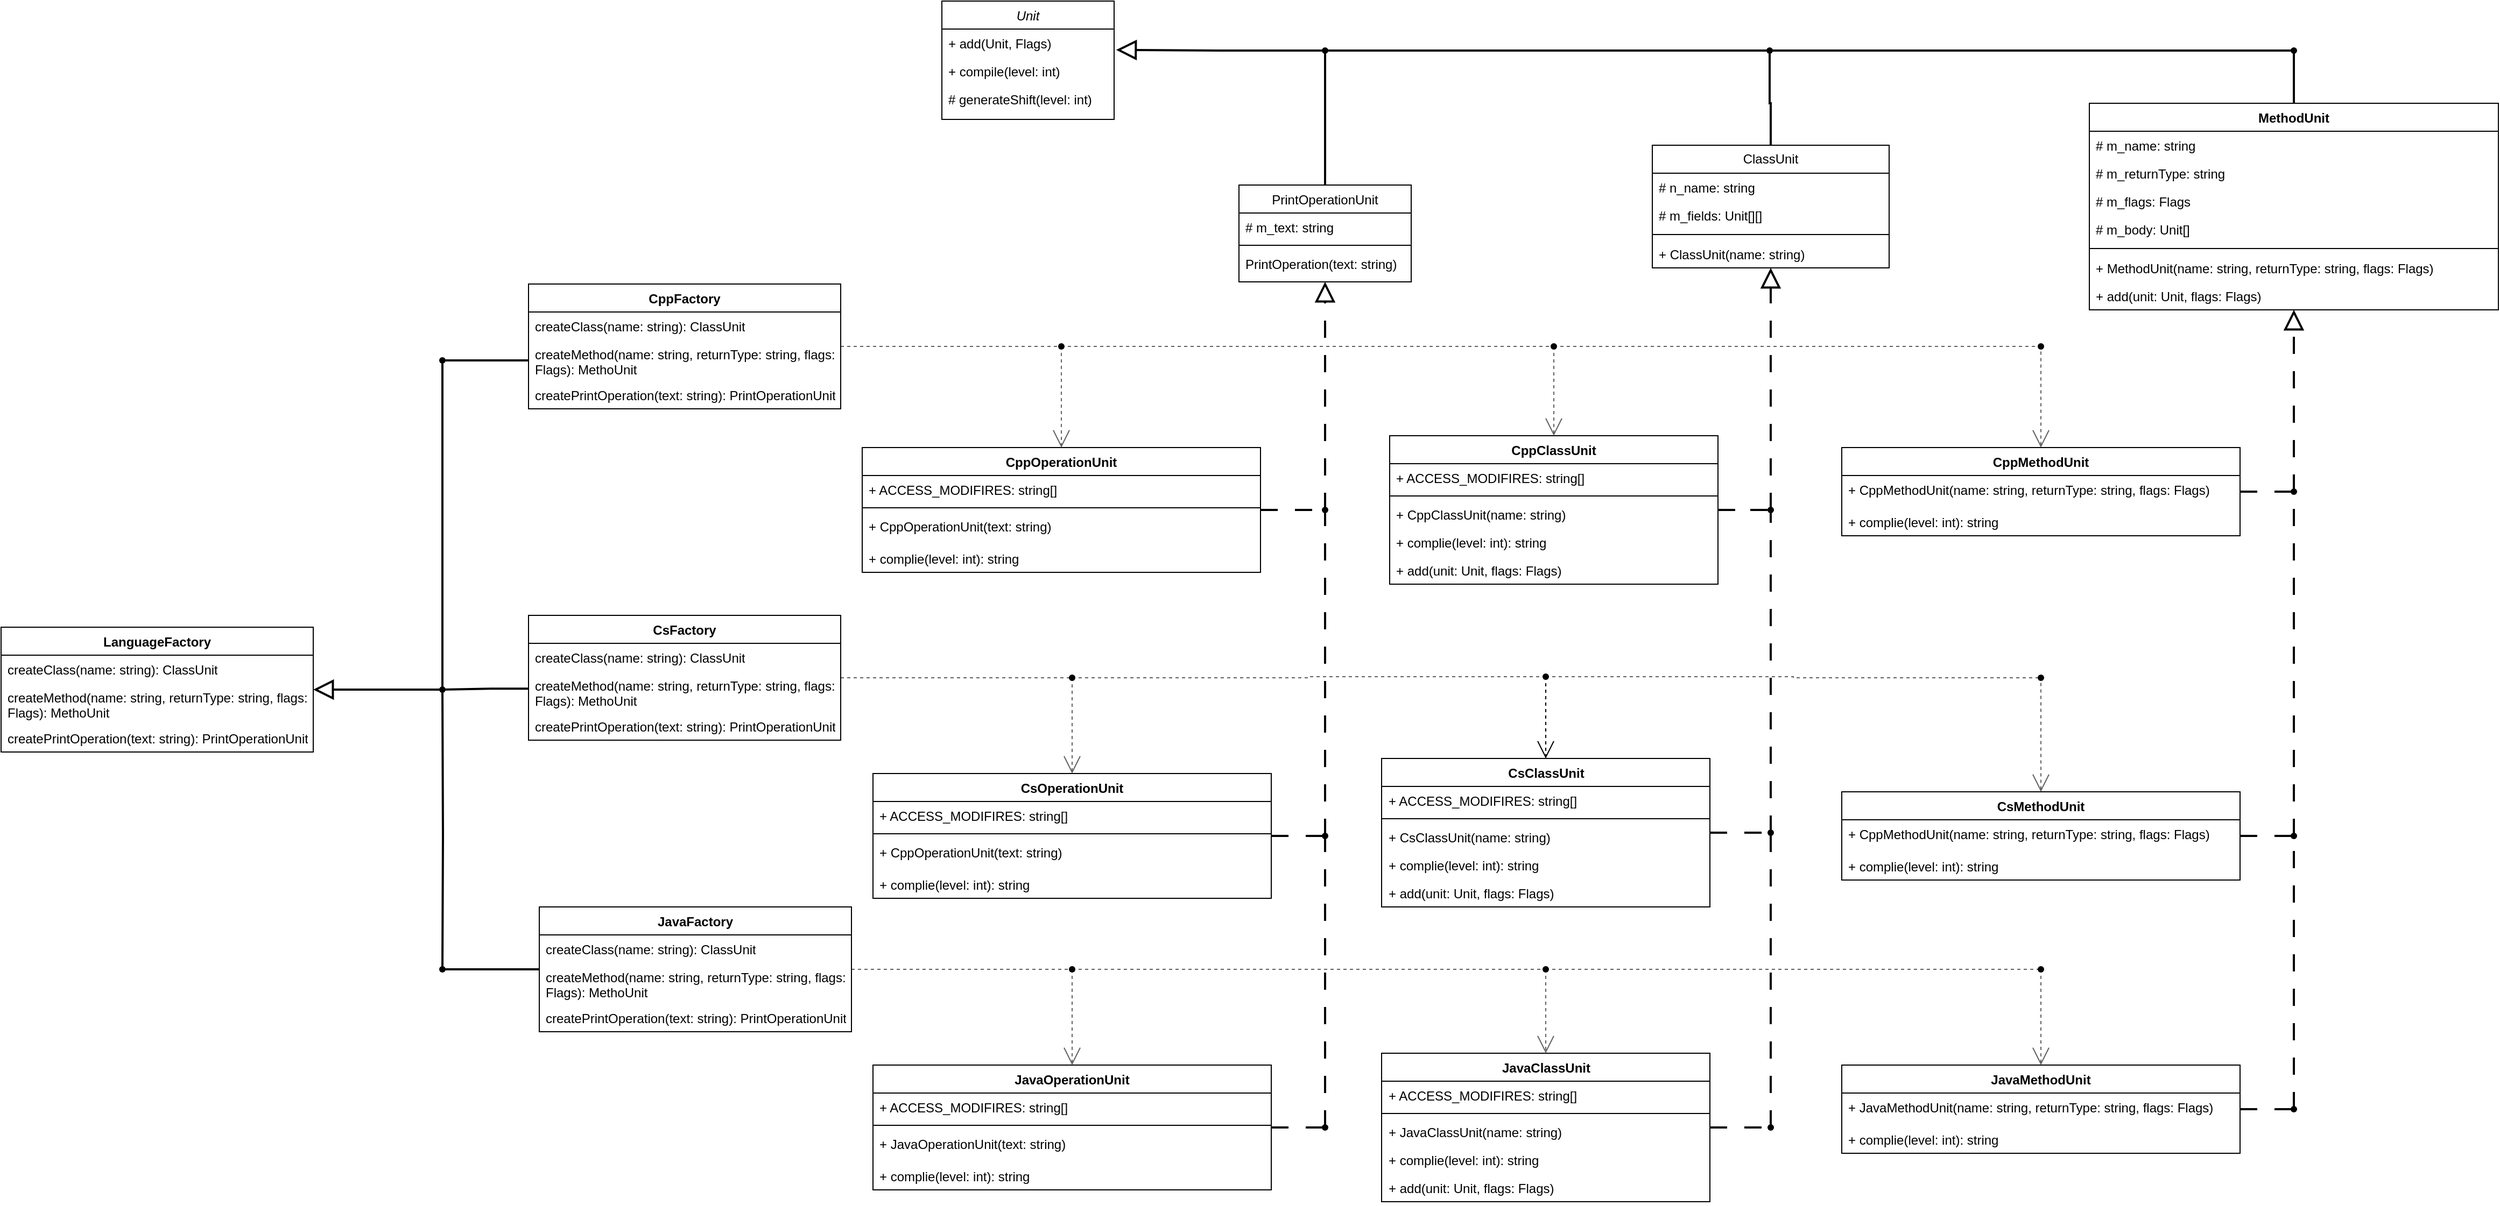 <mxfile version="26.0.9">
  <diagram id="C5RBs43oDa-KdzZeNtuy" name="Page-1">
    <mxGraphModel dx="4261" dy="1596" grid="0" gridSize="10" guides="1" tooltips="1" connect="1" arrows="1" fold="1" page="1" pageScale="1" pageWidth="827" pageHeight="1169" math="0" shadow="0">
      <root>
        <mxCell id="WIyWlLk6GJQsqaUBKTNV-0" />
        <mxCell id="WIyWlLk6GJQsqaUBKTNV-1" parent="WIyWlLk6GJQsqaUBKTNV-0" />
        <mxCell id="zkfFHV4jXpPFQw0GAbJ--0" value="Unit" style="swimlane;fontStyle=2;align=center;verticalAlign=top;childLayout=stackLayout;horizontal=1;startSize=26;horizontalStack=0;resizeParent=1;resizeLast=0;collapsible=1;marginBottom=0;rounded=0;shadow=0;strokeWidth=1;" parent="WIyWlLk6GJQsqaUBKTNV-1" vertex="1">
          <mxGeometry x="-729" y="29" width="160" height="110" as="geometry">
            <mxRectangle x="230" y="140" width="160" height="26" as="alternateBounds" />
          </mxGeometry>
        </mxCell>
        <mxCell id="zkfFHV4jXpPFQw0GAbJ--3" value="+ add(Unit, Flags)" style="text;align=left;verticalAlign=top;spacingLeft=4;spacingRight=4;overflow=hidden;rotatable=0;points=[[0,0.5],[1,0.5]];portConstraint=eastwest;rounded=0;shadow=0;html=0;" parent="zkfFHV4jXpPFQw0GAbJ--0" vertex="1">
          <mxGeometry y="26" width="160" height="26" as="geometry" />
        </mxCell>
        <mxCell id="IS594JqyZ8pi_EjxFz1i-0" value="+ compile(level: int)" style="text;align=left;verticalAlign=top;spacingLeft=4;spacingRight=4;overflow=hidden;rotatable=0;points=[[0,0.5],[1,0.5]];portConstraint=eastwest;rounded=0;shadow=0;html=0;" parent="zkfFHV4jXpPFQw0GAbJ--0" vertex="1">
          <mxGeometry y="52" width="160" height="26" as="geometry" />
        </mxCell>
        <mxCell id="IS594JqyZ8pi_EjxFz1i-1" value="# generateShift(level: int)" style="text;align=left;verticalAlign=top;spacingLeft=4;spacingRight=4;overflow=hidden;rotatable=0;points=[[0,0.5],[1,0.5]];portConstraint=eastwest;rounded=0;shadow=0;html=0;" parent="zkfFHV4jXpPFQw0GAbJ--0" vertex="1">
          <mxGeometry y="78" width="160" height="26" as="geometry" />
        </mxCell>
        <mxCell id="yi9F2hUMOcIZ3VDtwogj-16" value="" style="edgeStyle=orthogonalEdgeStyle;rounded=0;orthogonalLoop=1;jettySize=auto;html=1;endArrow=none;startFill=0;strokeWidth=2;" edge="1" parent="WIyWlLk6GJQsqaUBKTNV-1" source="zkfFHV4jXpPFQw0GAbJ--17" target="yi9F2hUMOcIZ3VDtwogj-14">
          <mxGeometry relative="1" as="geometry" />
        </mxCell>
        <mxCell id="zkfFHV4jXpPFQw0GAbJ--17" value="PrintOperationUnit" style="swimlane;fontStyle=0;align=center;verticalAlign=top;childLayout=stackLayout;horizontal=1;startSize=26;horizontalStack=0;resizeParent=1;resizeLast=0;collapsible=1;marginBottom=0;rounded=0;shadow=0;strokeWidth=1;" parent="WIyWlLk6GJQsqaUBKTNV-1" vertex="1">
          <mxGeometry x="-453" y="200" width="160" height="90" as="geometry">
            <mxRectangle x="550" y="140" width="160" height="26" as="alternateBounds" />
          </mxGeometry>
        </mxCell>
        <mxCell id="zkfFHV4jXpPFQw0GAbJ--18" value="# m_text: string" style="text;align=left;verticalAlign=top;spacingLeft=4;spacingRight=4;overflow=hidden;rotatable=0;points=[[0,0.5],[1,0.5]];portConstraint=eastwest;" parent="zkfFHV4jXpPFQw0GAbJ--17" vertex="1">
          <mxGeometry y="26" width="160" height="26" as="geometry" />
        </mxCell>
        <mxCell id="zkfFHV4jXpPFQw0GAbJ--23" value="" style="line;html=1;strokeWidth=1;align=left;verticalAlign=middle;spacingTop=-1;spacingLeft=3;spacingRight=3;rotatable=0;labelPosition=right;points=[];portConstraint=eastwest;" parent="zkfFHV4jXpPFQw0GAbJ--17" vertex="1">
          <mxGeometry y="52" width="160" height="8" as="geometry" />
        </mxCell>
        <mxCell id="zkfFHV4jXpPFQw0GAbJ--24" value="PrintOperation(text: string)" style="text;align=left;verticalAlign=top;spacingLeft=4;spacingRight=4;overflow=hidden;rotatable=0;points=[[0,0.5],[1,0.5]];portConstraint=eastwest;" parent="zkfFHV4jXpPFQw0GAbJ--17" vertex="1">
          <mxGeometry y="60" width="160" height="26" as="geometry" />
        </mxCell>
        <mxCell id="yi9F2hUMOcIZ3VDtwogj-21" value="" style="edgeStyle=orthogonalEdgeStyle;rounded=0;orthogonalLoop=1;jettySize=auto;html=1;endArrow=none;startFill=0;strokeWidth=2;" edge="1" parent="WIyWlLk6GJQsqaUBKTNV-1" source="IS594JqyZ8pi_EjxFz1i-2" target="yi9F2hUMOcIZ3VDtwogj-15">
          <mxGeometry relative="1" as="geometry" />
        </mxCell>
        <mxCell id="IS594JqyZ8pi_EjxFz1i-2" value="MethodUnit" style="swimlane;fontStyle=1;align=center;verticalAlign=top;childLayout=stackLayout;horizontal=1;startSize=26;horizontalStack=0;resizeParent=1;resizeParentMax=0;resizeLast=0;collapsible=1;marginBottom=0;whiteSpace=wrap;html=1;" parent="WIyWlLk6GJQsqaUBKTNV-1" vertex="1">
          <mxGeometry x="337" y="124" width="380" height="192" as="geometry" />
        </mxCell>
        <mxCell id="IS594JqyZ8pi_EjxFz1i-3" value="# m_name: string" style="text;strokeColor=none;fillColor=none;align=left;verticalAlign=top;spacingLeft=4;spacingRight=4;overflow=hidden;rotatable=0;points=[[0,0.5],[1,0.5]];portConstraint=eastwest;whiteSpace=wrap;html=1;" parent="IS594JqyZ8pi_EjxFz1i-2" vertex="1">
          <mxGeometry y="26" width="380" height="26" as="geometry" />
        </mxCell>
        <mxCell id="IS594JqyZ8pi_EjxFz1i-5" value="# m_returnType: string" style="text;strokeColor=none;fillColor=none;align=left;verticalAlign=top;spacingLeft=4;spacingRight=4;overflow=hidden;rotatable=0;points=[[0,0.5],[1,0.5]];portConstraint=eastwest;whiteSpace=wrap;html=1;" parent="IS594JqyZ8pi_EjxFz1i-2" vertex="1">
          <mxGeometry y="52" width="380" height="26" as="geometry" />
        </mxCell>
        <mxCell id="IS594JqyZ8pi_EjxFz1i-6" value="# m_flags: Flags" style="text;strokeColor=none;fillColor=none;align=left;verticalAlign=top;spacingLeft=4;spacingRight=4;overflow=hidden;rotatable=0;points=[[0,0.5],[1,0.5]];portConstraint=eastwest;whiteSpace=wrap;html=1;" parent="IS594JqyZ8pi_EjxFz1i-2" vertex="1">
          <mxGeometry y="78" width="380" height="26" as="geometry" />
        </mxCell>
        <mxCell id="IS594JqyZ8pi_EjxFz1i-7" value="# m_body: Unit[]" style="text;strokeColor=none;fillColor=none;align=left;verticalAlign=top;spacingLeft=4;spacingRight=4;overflow=hidden;rotatable=0;points=[[0,0.5],[1,0.5]];portConstraint=eastwest;whiteSpace=wrap;html=1;" parent="IS594JqyZ8pi_EjxFz1i-2" vertex="1">
          <mxGeometry y="104" width="380" height="26" as="geometry" />
        </mxCell>
        <mxCell id="IS594JqyZ8pi_EjxFz1i-4" value="" style="line;strokeWidth=1;fillColor=none;align=left;verticalAlign=middle;spacingTop=-1;spacingLeft=3;spacingRight=3;rotatable=0;labelPosition=right;points=[];portConstraint=eastwest;strokeColor=inherit;" parent="IS594JqyZ8pi_EjxFz1i-2" vertex="1">
          <mxGeometry y="130" width="380" height="10" as="geometry" />
        </mxCell>
        <mxCell id="IS594JqyZ8pi_EjxFz1i-8" value="+ MethodUnit(name: string, returnType: string, flags: Flags)" style="text;strokeColor=none;fillColor=none;align=left;verticalAlign=top;spacingLeft=4;spacingRight=4;overflow=hidden;rotatable=0;points=[[0,0.5],[1,0.5]];portConstraint=eastwest;whiteSpace=wrap;html=1;" parent="IS594JqyZ8pi_EjxFz1i-2" vertex="1">
          <mxGeometry y="140" width="380" height="26" as="geometry" />
        </mxCell>
        <mxCell id="IS594JqyZ8pi_EjxFz1i-9" value="+ add(unit: Unit, flags: Flags)" style="text;strokeColor=none;fillColor=none;align=left;verticalAlign=top;spacingLeft=4;spacingRight=4;overflow=hidden;rotatable=0;points=[[0,0.5],[1,0.5]];portConstraint=eastwest;whiteSpace=wrap;html=1;" parent="IS594JqyZ8pi_EjxFz1i-2" vertex="1">
          <mxGeometry y="166" width="380" height="26" as="geometry" />
        </mxCell>
        <mxCell id="yi9F2hUMOcIZ3VDtwogj-20" value="" style="edgeStyle=orthogonalEdgeStyle;rounded=0;orthogonalLoop=1;jettySize=auto;html=1;endArrow=none;startFill=0;strokeWidth=2;" edge="1" parent="WIyWlLk6GJQsqaUBKTNV-1" source="IS594JqyZ8pi_EjxFz1i-10" target="yi9F2hUMOcIZ3VDtwogj-13">
          <mxGeometry relative="1" as="geometry" />
        </mxCell>
        <mxCell id="IS594JqyZ8pi_EjxFz1i-10" value="ClassUnit" style="swimlane;fontStyle=0;childLayout=stackLayout;horizontal=1;startSize=26;fillColor=none;horizontalStack=0;resizeParent=1;resizeParentMax=0;resizeLast=0;collapsible=1;marginBottom=0;whiteSpace=wrap;html=1;" parent="WIyWlLk6GJQsqaUBKTNV-1" vertex="1">
          <mxGeometry x="-69" y="163" width="220" height="114" as="geometry" />
        </mxCell>
        <mxCell id="IS594JqyZ8pi_EjxFz1i-11" value="# n_name: string" style="text;strokeColor=none;fillColor=none;align=left;verticalAlign=top;spacingLeft=4;spacingRight=4;overflow=hidden;rotatable=0;points=[[0,0.5],[1,0.5]];portConstraint=eastwest;whiteSpace=wrap;html=1;" parent="IS594JqyZ8pi_EjxFz1i-10" vertex="1">
          <mxGeometry y="26" width="220" height="26" as="geometry" />
        </mxCell>
        <mxCell id="IS594JqyZ8pi_EjxFz1i-12" value="# m_fields: Unit[][]" style="text;strokeColor=none;fillColor=none;align=left;verticalAlign=top;spacingLeft=4;spacingRight=4;overflow=hidden;rotatable=0;points=[[0,0.5],[1,0.5]];portConstraint=eastwest;whiteSpace=wrap;html=1;" parent="IS594JqyZ8pi_EjxFz1i-10" vertex="1">
          <mxGeometry y="52" width="220" height="26" as="geometry" />
        </mxCell>
        <mxCell id="IS594JqyZ8pi_EjxFz1i-15" value="" style="line;strokeWidth=1;fillColor=none;align=left;verticalAlign=middle;spacingTop=-1;spacingLeft=3;spacingRight=3;rotatable=0;labelPosition=right;points=[];portConstraint=eastwest;strokeColor=inherit;" parent="IS594JqyZ8pi_EjxFz1i-10" vertex="1">
          <mxGeometry y="78" width="220" height="10" as="geometry" />
        </mxCell>
        <mxCell id="IS594JqyZ8pi_EjxFz1i-13" value="+ ClassUnit(name: string)" style="text;strokeColor=none;fillColor=none;align=left;verticalAlign=top;spacingLeft=4;spacingRight=4;overflow=hidden;rotatable=0;points=[[0,0.5],[1,0.5]];portConstraint=eastwest;whiteSpace=wrap;html=1;" parent="IS594JqyZ8pi_EjxFz1i-10" vertex="1">
          <mxGeometry y="88" width="220" height="26" as="geometry" />
        </mxCell>
        <mxCell id="IS594JqyZ8pi_EjxFz1i-16" value="LanguageFactory" style="swimlane;fontStyle=1;align=center;verticalAlign=top;childLayout=stackLayout;horizontal=1;startSize=26;horizontalStack=0;resizeParent=1;resizeParentMax=0;resizeLast=0;collapsible=1;marginBottom=0;whiteSpace=wrap;html=1;" parent="WIyWlLk6GJQsqaUBKTNV-1" vertex="1">
          <mxGeometry x="-1603" y="611" width="290" height="116" as="geometry" />
        </mxCell>
        <mxCell id="IS594JqyZ8pi_EjxFz1i-19" value="createClass(name: string): ClassUnit" style="text;strokeColor=none;fillColor=none;align=left;verticalAlign=top;spacingLeft=4;spacingRight=4;overflow=hidden;rotatable=0;points=[[0,0.5],[1,0.5]];portConstraint=eastwest;whiteSpace=wrap;html=1;" parent="IS594JqyZ8pi_EjxFz1i-16" vertex="1">
          <mxGeometry y="26" width="290" height="26" as="geometry" />
        </mxCell>
        <mxCell id="IS594JqyZ8pi_EjxFz1i-20" value="createMethod(name: string, returnType: string, flags: Flags): MethoUnit" style="text;strokeColor=none;fillColor=none;align=left;verticalAlign=top;spacingLeft=4;spacingRight=4;overflow=hidden;rotatable=0;points=[[0,0.5],[1,0.5]];portConstraint=eastwest;whiteSpace=wrap;html=1;" parent="IS594JqyZ8pi_EjxFz1i-16" vertex="1">
          <mxGeometry y="52" width="290" height="38" as="geometry" />
        </mxCell>
        <mxCell id="IS594JqyZ8pi_EjxFz1i-21" value="createPrintOperation(text: string): PrintOperationUnit" style="text;strokeColor=none;fillColor=none;align=left;verticalAlign=top;spacingLeft=4;spacingRight=4;overflow=hidden;rotatable=0;points=[[0,0.5],[1,0.5]];portConstraint=eastwest;whiteSpace=wrap;html=1;" parent="IS594JqyZ8pi_EjxFz1i-16" vertex="1">
          <mxGeometry y="90" width="290" height="26" as="geometry" />
        </mxCell>
        <mxCell id="yi9F2hUMOcIZ3VDtwogj-25" value="" style="edgeStyle=orthogonalEdgeStyle;rounded=0;orthogonalLoop=1;jettySize=auto;html=1;endArrow=none;startFill=0;strokeWidth=2;" edge="1" parent="WIyWlLk6GJQsqaUBKTNV-1" source="IS594JqyZ8pi_EjxFz1i-22" target="yi9F2hUMOcIZ3VDtwogj-24">
          <mxGeometry relative="1" as="geometry" />
        </mxCell>
        <mxCell id="yi9F2hUMOcIZ3VDtwogj-28" value="" style="edgeStyle=orthogonalEdgeStyle;rounded=0;orthogonalLoop=1;jettySize=auto;html=1;endArrow=none;startFill=0;dashed=1;endSize=14;startSize=14;strokeColor=#616161;" edge="1" parent="WIyWlLk6GJQsqaUBKTNV-1" source="IS594JqyZ8pi_EjxFz1i-22" target="yi9F2hUMOcIZ3VDtwogj-27">
          <mxGeometry relative="1" as="geometry" />
        </mxCell>
        <mxCell id="IS594JqyZ8pi_EjxFz1i-22" value="JavaFactory" style="swimlane;fontStyle=1;align=center;verticalAlign=top;childLayout=stackLayout;horizontal=1;startSize=26;horizontalStack=0;resizeParent=1;resizeParentMax=0;resizeLast=0;collapsible=1;marginBottom=0;whiteSpace=wrap;html=1;" parent="WIyWlLk6GJQsqaUBKTNV-1" vertex="1">
          <mxGeometry x="-1103" y="871" width="290" height="116" as="geometry" />
        </mxCell>
        <mxCell id="IS594JqyZ8pi_EjxFz1i-23" value="createClass(name: string): ClassUnit" style="text;strokeColor=none;fillColor=none;align=left;verticalAlign=top;spacingLeft=4;spacingRight=4;overflow=hidden;rotatable=0;points=[[0,0.5],[1,0.5]];portConstraint=eastwest;whiteSpace=wrap;html=1;" parent="IS594JqyZ8pi_EjxFz1i-22" vertex="1">
          <mxGeometry y="26" width="290" height="26" as="geometry" />
        </mxCell>
        <mxCell id="IS594JqyZ8pi_EjxFz1i-24" value="createMethod(name: string, returnType: string, flags: Flags): MethoUnit" style="text;strokeColor=none;fillColor=none;align=left;verticalAlign=top;spacingLeft=4;spacingRight=4;overflow=hidden;rotatable=0;points=[[0,0.5],[1,0.5]];portConstraint=eastwest;whiteSpace=wrap;html=1;" parent="IS594JqyZ8pi_EjxFz1i-22" vertex="1">
          <mxGeometry y="52" width="290" height="38" as="geometry" />
        </mxCell>
        <mxCell id="IS594JqyZ8pi_EjxFz1i-25" value="createPrintOperation(text: string): PrintOperationUnit" style="text;strokeColor=none;fillColor=none;align=left;verticalAlign=top;spacingLeft=4;spacingRight=4;overflow=hidden;rotatable=0;points=[[0,0.5],[1,0.5]];portConstraint=eastwest;whiteSpace=wrap;html=1;" parent="IS594JqyZ8pi_EjxFz1i-22" vertex="1">
          <mxGeometry y="90" width="290" height="26" as="geometry" />
        </mxCell>
        <mxCell id="yi9F2hUMOcIZ3VDtwogj-49" value="" style="edgeStyle=orthogonalEdgeStyle;rounded=0;orthogonalLoop=1;jettySize=auto;html=1;endArrow=none;startFill=0;dashed=1;endSize=14;startSize=14;strokeWidth=1;strokeColor=#616161;" edge="1" parent="WIyWlLk6GJQsqaUBKTNV-1" source="IS594JqyZ8pi_EjxFz1i-26" target="yi9F2hUMOcIZ3VDtwogj-48">
          <mxGeometry relative="1" as="geometry" />
        </mxCell>
        <mxCell id="IS594JqyZ8pi_EjxFz1i-26" value="CppFactory&lt;span style=&quot;color: rgba(0, 0, 0, 0); font-family: monospace; font-size: 0px; font-weight: 400; text-align: start; text-wrap-mode: nowrap;&quot;&gt;%3CmxGraphModel%3E%3Croot%3E%3CmxCell%20id%3D%220%22%2F%3E%3CmxCell%20id%3D%221%22%20parent%3D%220%22%2F%3E%3CmxCell%20id%3D%222%22%20value%3D%22JavaFactory%22%20style%3D%22swimlane%3BfontStyle%3D1%3Balign%3Dcenter%3BverticalAlign%3Dtop%3BchildLayout%3DstackLayout%3Bhorizontal%3D1%3BstartSize%3D26%3BhorizontalStack%3D0%3BresizeParent%3D1%3BresizeParentMax%3D0%3BresizeLast%3D0%3Bcollapsible%3D1%3BmarginBottom%3D0%3BwhiteSpace%3Dwrap%3Bhtml%3D1%3B%22%20vertex%3D%221%22%20parent%3D%221%22%3E%3CmxGeometry%20x%3D%22410%22%20y%3D%22370%22%20width%3D%22290%22%20height%3D%22116%22%20as%3D%22geometry%22%2F%3E%3C%2FmxCell%3E%3CmxCell%20id%3D%223%22%20value%3D%22createClass(name%3A%20string)%3A%20ClassUnit%22%20style%3D%22text%3BstrokeColor%3Dnone%3BfillColor%3Dnone%3Balign%3Dleft%3BverticalAlign%3Dtop%3BspacingLeft%3D4%3BspacingRight%3D4%3Boverflow%3Dhidden%3Brotatable%3D0%3Bpoints%3D%5B%5B0%2C0.5%5D%2C%5B1%2C0.5%5D%5D%3BportConstraint%3Deastwest%3BwhiteSpace%3Dwrap%3Bhtml%3D1%3B%22%20vertex%3D%221%22%20parent%3D%222%22%3E%3CmxGeometry%20y%3D%2226%22%20width%3D%22290%22%20height%3D%2226%22%20as%3D%22geometry%22%2F%3E%3C%2FmxCell%3E%3CmxCell%20id%3D%224%22%20value%3D%22createMethod(name%3A%20string%2C%20returnType%3A%20string%2C%20flags%3A%20Flags)%3A%20MethoUnit%22%20style%3D%22text%3BstrokeColor%3Dnone%3BfillColor%3Dnone%3Balign%3Dleft%3BverticalAlign%3Dtop%3BspacingLeft%3D4%3BspacingRight%3D4%3Boverflow%3Dhidden%3Brotatable%3D0%3Bpoints%3D%5B%5B0%2C0.5%5D%2C%5B1%2C0.5%5D%5D%3BportConstraint%3Deastwest%3BwhiteSpace%3Dwrap%3Bhtml%3D1%3B%22%20vertex%3D%221%22%20parent%3D%222%22%3E%3CmxGeometry%20y%3D%2252%22%20width%3D%22290%22%20height%3D%2238%22%20as%3D%22geometry%22%2F%3E%3C%2FmxCell%3E%3CmxCell%20id%3D%225%22%20value%3D%22createPrintOperation(text%3A%20string)%3A%20PrintOperationUnit%22%20style%3D%22text%3BstrokeColor%3Dnone%3BfillColor%3Dnone%3Balign%3Dleft%3BverticalAlign%3Dtop%3BspacingLeft%3D4%3BspacingRight%3D4%3Boverflow%3Dhidden%3Brotatable%3D0%3Bpoints%3D%5B%5B0%2C0.5%5D%2C%5B1%2C0.5%5D%5D%3BportConstraint%3Deastwest%3BwhiteSpace%3Dwrap%3Bhtml%3D1%3B%22%20vertex%3D%221%22%20parent%3D%222%22%3E%3CmxGeometry%20y%3D%2290%22%20width%3D%22290%22%20height%3D%2226%22%20as%3D%22geometry%22%2F%3E%3C%2FmxCell%3E%3C%2Froot%3E%3C%2FmxGraphModel%3E&lt;/span&gt;" style="swimlane;fontStyle=1;align=center;verticalAlign=top;childLayout=stackLayout;horizontal=1;startSize=26;horizontalStack=0;resizeParent=1;resizeParentMax=0;resizeLast=0;collapsible=1;marginBottom=0;whiteSpace=wrap;html=1;" parent="WIyWlLk6GJQsqaUBKTNV-1" vertex="1">
          <mxGeometry x="-1113" y="292" width="290" height="116" as="geometry" />
        </mxCell>
        <mxCell id="IS594JqyZ8pi_EjxFz1i-27" value="createClass(name: string): ClassUnit" style="text;strokeColor=none;fillColor=none;align=left;verticalAlign=top;spacingLeft=4;spacingRight=4;overflow=hidden;rotatable=0;points=[[0,0.5],[1,0.5]];portConstraint=eastwest;whiteSpace=wrap;html=1;" parent="IS594JqyZ8pi_EjxFz1i-26" vertex="1">
          <mxGeometry y="26" width="290" height="26" as="geometry" />
        </mxCell>
        <mxCell id="IS594JqyZ8pi_EjxFz1i-28" value="createMethod(name: string, returnType: string, flags: Flags): MethoUnit" style="text;strokeColor=none;fillColor=none;align=left;verticalAlign=top;spacingLeft=4;spacingRight=4;overflow=hidden;rotatable=0;points=[[0,0.5],[1,0.5]];portConstraint=eastwest;whiteSpace=wrap;html=1;" parent="IS594JqyZ8pi_EjxFz1i-26" vertex="1">
          <mxGeometry y="52" width="290" height="38" as="geometry" />
        </mxCell>
        <mxCell id="IS594JqyZ8pi_EjxFz1i-29" value="createPrintOperation(text: string): PrintOperationUnit" style="text;strokeColor=none;fillColor=none;align=left;verticalAlign=top;spacingLeft=4;spacingRight=4;overflow=hidden;rotatable=0;points=[[0,0.5],[1,0.5]];portConstraint=eastwest;whiteSpace=wrap;html=1;" parent="IS594JqyZ8pi_EjxFz1i-26" vertex="1">
          <mxGeometry y="90" width="290" height="26" as="geometry" />
        </mxCell>
        <mxCell id="yi9F2hUMOcIZ3VDtwogj-37" value="" style="edgeStyle=orthogonalEdgeStyle;rounded=0;orthogonalLoop=1;jettySize=auto;html=1;endArrow=none;startFill=0;dashed=1;endSize=14;startSize=14;strokeColor=#616161;" edge="1" parent="WIyWlLk6GJQsqaUBKTNV-1" source="IS594JqyZ8pi_EjxFz1i-30" target="yi9F2hUMOcIZ3VDtwogj-36">
          <mxGeometry relative="1" as="geometry" />
        </mxCell>
        <mxCell id="IS594JqyZ8pi_EjxFz1i-30" value="CsFactory" style="swimlane;fontStyle=1;align=center;verticalAlign=top;childLayout=stackLayout;horizontal=1;startSize=26;horizontalStack=0;resizeParent=1;resizeParentMax=0;resizeLast=0;collapsible=1;marginBottom=0;whiteSpace=wrap;html=1;" parent="WIyWlLk6GJQsqaUBKTNV-1" vertex="1">
          <mxGeometry x="-1113" y="600" width="290" height="116" as="geometry" />
        </mxCell>
        <mxCell id="IS594JqyZ8pi_EjxFz1i-31" value="createClass(name: string): ClassUnit" style="text;strokeColor=none;fillColor=none;align=left;verticalAlign=top;spacingLeft=4;spacingRight=4;overflow=hidden;rotatable=0;points=[[0,0.5],[1,0.5]];portConstraint=eastwest;whiteSpace=wrap;html=1;" parent="IS594JqyZ8pi_EjxFz1i-30" vertex="1">
          <mxGeometry y="26" width="290" height="26" as="geometry" />
        </mxCell>
        <mxCell id="IS594JqyZ8pi_EjxFz1i-32" value="createMethod(name: string, returnType: string, flags: Flags): MethoUnit" style="text;strokeColor=none;fillColor=none;align=left;verticalAlign=top;spacingLeft=4;spacingRight=4;overflow=hidden;rotatable=0;points=[[0,0.5],[1,0.5]];portConstraint=eastwest;whiteSpace=wrap;html=1;" parent="IS594JqyZ8pi_EjxFz1i-30" vertex="1">
          <mxGeometry y="52" width="290" height="38" as="geometry" />
        </mxCell>
        <mxCell id="IS594JqyZ8pi_EjxFz1i-33" value="createPrintOperation(text: string): PrintOperationUnit" style="text;strokeColor=none;fillColor=none;align=left;verticalAlign=top;spacingLeft=4;spacingRight=4;overflow=hidden;rotatable=0;points=[[0,0.5],[1,0.5]];portConstraint=eastwest;whiteSpace=wrap;html=1;" parent="IS594JqyZ8pi_EjxFz1i-30" vertex="1">
          <mxGeometry y="90" width="290" height="26" as="geometry" />
        </mxCell>
        <mxCell id="yi9F2hUMOcIZ3VDtwogj-87" value="" style="edgeStyle=orthogonalEdgeStyle;rounded=0;orthogonalLoop=1;jettySize=auto;html=1;endSize=14;startSize=14;endArrow=none;startFill=0;dashed=1;jumpSize=9;dashPattern=8 8;strokeWidth=2;" edge="1" parent="WIyWlLk6GJQsqaUBKTNV-1" source="mp8nZ5o4XO6WJjloSZy4-8" target="yi9F2hUMOcIZ3VDtwogj-85">
          <mxGeometry relative="1" as="geometry" />
        </mxCell>
        <mxCell id="mp8nZ5o4XO6WJjloSZy4-8" value="CppClassUnit" style="swimlane;fontStyle=1;align=center;verticalAlign=top;childLayout=stackLayout;horizontal=1;startSize=26;horizontalStack=0;resizeParent=1;resizeParentMax=0;resizeLast=0;collapsible=1;marginBottom=0;whiteSpace=wrap;html=1;" parent="WIyWlLk6GJQsqaUBKTNV-1" vertex="1">
          <mxGeometry x="-313" y="433" width="305" height="138" as="geometry" />
        </mxCell>
        <mxCell id="mp8nZ5o4XO6WJjloSZy4-9" value="+ ACCESS_MODIFIRES: string[]" style="text;strokeColor=none;fillColor=none;align=left;verticalAlign=top;spacingLeft=4;spacingRight=4;overflow=hidden;rotatable=0;points=[[0,0.5],[1,0.5]];portConstraint=eastwest;whiteSpace=wrap;html=1;" parent="mp8nZ5o4XO6WJjloSZy4-8" vertex="1">
          <mxGeometry y="26" width="305" height="26" as="geometry" />
        </mxCell>
        <mxCell id="mp8nZ5o4XO6WJjloSZy4-10" value="" style="line;strokeWidth=1;fillColor=none;align=left;verticalAlign=middle;spacingTop=-1;spacingLeft=3;spacingRight=3;rotatable=0;labelPosition=right;points=[];portConstraint=eastwest;strokeColor=inherit;" parent="mp8nZ5o4XO6WJjloSZy4-8" vertex="1">
          <mxGeometry y="52" width="305" height="8" as="geometry" />
        </mxCell>
        <mxCell id="mp8nZ5o4XO6WJjloSZy4-11" value="+ CppClassUnit(name: string)" style="text;strokeColor=none;fillColor=none;align=left;verticalAlign=top;spacingLeft=4;spacingRight=4;overflow=hidden;rotatable=0;points=[[0,0.5],[1,0.5]];portConstraint=eastwest;whiteSpace=wrap;html=1;" parent="mp8nZ5o4XO6WJjloSZy4-8" vertex="1">
          <mxGeometry y="60" width="305" height="26" as="geometry" />
        </mxCell>
        <mxCell id="mp8nZ5o4XO6WJjloSZy4-12" value="+ complie(level: int): string" style="text;strokeColor=none;fillColor=none;align=left;verticalAlign=top;spacingLeft=4;spacingRight=4;overflow=hidden;rotatable=0;points=[[0,0.5],[1,0.5]];portConstraint=eastwest;whiteSpace=wrap;html=1;" parent="mp8nZ5o4XO6WJjloSZy4-8" vertex="1">
          <mxGeometry y="86" width="305" height="26" as="geometry" />
        </mxCell>
        <mxCell id="mp8nZ5o4XO6WJjloSZy4-13" value="+ add(unit: Unit, flags: Flags)" style="text;strokeColor=none;fillColor=none;align=left;verticalAlign=top;spacingLeft=4;spacingRight=4;overflow=hidden;rotatable=0;points=[[0,0.5],[1,0.5]];portConstraint=eastwest;whiteSpace=wrap;html=1;" parent="mp8nZ5o4XO6WJjloSZy4-8" vertex="1">
          <mxGeometry y="112" width="305" height="26" as="geometry" />
        </mxCell>
        <mxCell id="yi9F2hUMOcIZ3VDtwogj-56" value="" style="edgeStyle=orthogonalEdgeStyle;rounded=0;orthogonalLoop=1;jettySize=auto;html=1;endArrow=none;startFill=0;dashed=1;endSize=14;startSize=14;endFill=0;startArrow=open;strokeWidth=1;strokeColor=#616161;" edge="1" parent="WIyWlLk6GJQsqaUBKTNV-1" source="mp8nZ5o4XO6WJjloSZy4-14" target="yi9F2hUMOcIZ3VDtwogj-54">
          <mxGeometry relative="1" as="geometry" />
        </mxCell>
        <mxCell id="yi9F2hUMOcIZ3VDtwogj-96" value="" style="edgeStyle=orthogonalEdgeStyle;rounded=0;orthogonalLoop=1;jettySize=auto;html=1;endSize=14;startSize=14;endArrow=none;startFill=0;dashed=1;dashPattern=8 8;jumpSize=9;strokeWidth=2;" edge="1" parent="WIyWlLk6GJQsqaUBKTNV-1" source="mp8nZ5o4XO6WJjloSZy4-14" target="yi9F2hUMOcIZ3VDtwogj-94">
          <mxGeometry relative="1" as="geometry" />
        </mxCell>
        <mxCell id="mp8nZ5o4XO6WJjloSZy4-14" value="CppMethodUnit" style="swimlane;fontStyle=1;align=center;verticalAlign=top;childLayout=stackLayout;horizontal=1;startSize=26;horizontalStack=0;resizeParent=1;resizeParentMax=0;resizeLast=0;collapsible=1;marginBottom=0;whiteSpace=wrap;html=1;" parent="WIyWlLk6GJQsqaUBKTNV-1" vertex="1">
          <mxGeometry x="107" y="444" width="370" height="82" as="geometry" />
        </mxCell>
        <mxCell id="mp8nZ5o4XO6WJjloSZy4-17" value="+&amp;nbsp;&lt;span style=&quot;text-align: center;&quot;&gt;CppMethodUnit&lt;/span&gt;(name: string, returnType: string, flags: Flags)" style="text;strokeColor=none;fillColor=none;align=left;verticalAlign=top;spacingLeft=4;spacingRight=4;overflow=hidden;rotatable=0;points=[[0,0.5],[1,0.5]];portConstraint=eastwest;whiteSpace=wrap;html=1;" parent="mp8nZ5o4XO6WJjloSZy4-14" vertex="1">
          <mxGeometry y="26" width="370" height="30" as="geometry" />
        </mxCell>
        <mxCell id="mp8nZ5o4XO6WJjloSZy4-18" value="+ complie(level: int): string" style="text;strokeColor=none;fillColor=none;align=left;verticalAlign=top;spacingLeft=4;spacingRight=4;overflow=hidden;rotatable=0;points=[[0,0.5],[1,0.5]];portConstraint=eastwest;whiteSpace=wrap;html=1;" parent="mp8nZ5o4XO6WJjloSZy4-14" vertex="1">
          <mxGeometry y="56" width="370" height="26" as="geometry" />
        </mxCell>
        <mxCell id="yi9F2hUMOcIZ3VDtwogj-72" value="" style="edgeStyle=orthogonalEdgeStyle;rounded=0;orthogonalLoop=1;jettySize=auto;html=1;endSize=14;startSize=14;endArrow=none;startFill=0;dashed=1;jumpSize=9;dashPattern=8 8;strokeWidth=2;" edge="1" parent="WIyWlLk6GJQsqaUBKTNV-1" source="mp8nZ5o4XO6WJjloSZy4-20" target="yi9F2hUMOcIZ3VDtwogj-70">
          <mxGeometry relative="1" as="geometry" />
        </mxCell>
        <mxCell id="mp8nZ5o4XO6WJjloSZy4-20" value="CppOperationUnit" style="swimlane;fontStyle=1;align=center;verticalAlign=top;childLayout=stackLayout;horizontal=1;startSize=26;horizontalStack=0;resizeParent=1;resizeParentMax=0;resizeLast=0;collapsible=1;marginBottom=0;whiteSpace=wrap;html=1;" parent="WIyWlLk6GJQsqaUBKTNV-1" vertex="1">
          <mxGeometry x="-803" y="444" width="370" height="116" as="geometry" />
        </mxCell>
        <mxCell id="mp8nZ5o4XO6WJjloSZy4-21" value="+ ACCESS_MODIFIRES: string[]" style="text;strokeColor=none;fillColor=none;align=left;verticalAlign=top;spacingLeft=4;spacingRight=4;overflow=hidden;rotatable=0;points=[[0,0.5],[1,0.5]];portConstraint=eastwest;whiteSpace=wrap;html=1;" parent="mp8nZ5o4XO6WJjloSZy4-20" vertex="1">
          <mxGeometry y="26" width="370" height="26" as="geometry" />
        </mxCell>
        <mxCell id="mp8nZ5o4XO6WJjloSZy4-22" value="" style="line;strokeWidth=1;fillColor=none;align=left;verticalAlign=middle;spacingTop=-1;spacingLeft=3;spacingRight=3;rotatable=0;labelPosition=right;points=[];portConstraint=eastwest;strokeColor=inherit;" parent="mp8nZ5o4XO6WJjloSZy4-20" vertex="1">
          <mxGeometry y="52" width="370" height="8" as="geometry" />
        </mxCell>
        <mxCell id="mp8nZ5o4XO6WJjloSZy4-23" value="+&amp;nbsp;&lt;span style=&quot;text-align: center;&quot;&gt;CppOperationUnit&lt;/span&gt;(text: string)" style="text;strokeColor=none;fillColor=none;align=left;verticalAlign=top;spacingLeft=4;spacingRight=4;overflow=hidden;rotatable=0;points=[[0,0.5],[1,0.5]];portConstraint=eastwest;whiteSpace=wrap;html=1;" parent="mp8nZ5o4XO6WJjloSZy4-20" vertex="1">
          <mxGeometry y="60" width="370" height="30" as="geometry" />
        </mxCell>
        <mxCell id="mp8nZ5o4XO6WJjloSZy4-24" value="+ complie(level: int): string" style="text;strokeColor=none;fillColor=none;align=left;verticalAlign=top;spacingLeft=4;spacingRight=4;overflow=hidden;rotatable=0;points=[[0,0.5],[1,0.5]];portConstraint=eastwest;whiteSpace=wrap;html=1;" parent="mp8nZ5o4XO6WJjloSZy4-20" vertex="1">
          <mxGeometry y="90" width="370" height="26" as="geometry" />
        </mxCell>
        <mxCell id="yi9F2hUMOcIZ3VDtwogj-81" value="" style="edgeStyle=orthogonalEdgeStyle;rounded=0;orthogonalLoop=1;jettySize=auto;html=1;endSize=14;startSize=14;endArrow=none;startFill=0;dashed=1;jumpSize=9;dashPattern=8 8;strokeWidth=2;" edge="1" parent="WIyWlLk6GJQsqaUBKTNV-1" source="mp8nZ5o4XO6WJjloSZy4-25" target="yi9F2hUMOcIZ3VDtwogj-80">
          <mxGeometry relative="1" as="geometry" />
        </mxCell>
        <mxCell id="mp8nZ5o4XO6WJjloSZy4-25" value="JavaClassUnit" style="swimlane;fontStyle=1;align=center;verticalAlign=top;childLayout=stackLayout;horizontal=1;startSize=26;horizontalStack=0;resizeParent=1;resizeParentMax=0;resizeLast=0;collapsible=1;marginBottom=0;whiteSpace=wrap;html=1;" parent="WIyWlLk6GJQsqaUBKTNV-1" vertex="1">
          <mxGeometry x="-320.5" y="1007" width="305" height="138" as="geometry" />
        </mxCell>
        <mxCell id="mp8nZ5o4XO6WJjloSZy4-26" value="+ ACCESS_MODIFIRES: string[]" style="text;strokeColor=none;fillColor=none;align=left;verticalAlign=top;spacingLeft=4;spacingRight=4;overflow=hidden;rotatable=0;points=[[0,0.5],[1,0.5]];portConstraint=eastwest;whiteSpace=wrap;html=1;" parent="mp8nZ5o4XO6WJjloSZy4-25" vertex="1">
          <mxGeometry y="26" width="305" height="26" as="geometry" />
        </mxCell>
        <mxCell id="mp8nZ5o4XO6WJjloSZy4-27" value="" style="line;strokeWidth=1;fillColor=none;align=left;verticalAlign=middle;spacingTop=-1;spacingLeft=3;spacingRight=3;rotatable=0;labelPosition=right;points=[];portConstraint=eastwest;strokeColor=inherit;" parent="mp8nZ5o4XO6WJjloSZy4-25" vertex="1">
          <mxGeometry y="52" width="305" height="8" as="geometry" />
        </mxCell>
        <mxCell id="mp8nZ5o4XO6WJjloSZy4-28" value="+ JavaClassUnit(name: string)" style="text;strokeColor=none;fillColor=none;align=left;verticalAlign=top;spacingLeft=4;spacingRight=4;overflow=hidden;rotatable=0;points=[[0,0.5],[1,0.5]];portConstraint=eastwest;whiteSpace=wrap;html=1;" parent="mp8nZ5o4XO6WJjloSZy4-25" vertex="1">
          <mxGeometry y="60" width="305" height="26" as="geometry" />
        </mxCell>
        <mxCell id="mp8nZ5o4XO6WJjloSZy4-29" value="+ complie(level: int): string" style="text;strokeColor=none;fillColor=none;align=left;verticalAlign=top;spacingLeft=4;spacingRight=4;overflow=hidden;rotatable=0;points=[[0,0.5],[1,0.5]];portConstraint=eastwest;whiteSpace=wrap;html=1;" parent="mp8nZ5o4XO6WJjloSZy4-25" vertex="1">
          <mxGeometry y="86" width="305" height="26" as="geometry" />
        </mxCell>
        <mxCell id="mp8nZ5o4XO6WJjloSZy4-30" value="+ add(unit: Unit, flags: Flags)" style="text;strokeColor=none;fillColor=none;align=left;verticalAlign=top;spacingLeft=4;spacingRight=4;overflow=hidden;rotatable=0;points=[[0,0.5],[1,0.5]];portConstraint=eastwest;whiteSpace=wrap;html=1;" parent="mp8nZ5o4XO6WJjloSZy4-25" vertex="1">
          <mxGeometry y="112" width="305" height="26" as="geometry" />
        </mxCell>
        <mxCell id="yi9F2hUMOcIZ3VDtwogj-90" value="" style="edgeStyle=orthogonalEdgeStyle;rounded=0;orthogonalLoop=1;jettySize=auto;html=1;endSize=14;startSize=14;endArrow=none;startFill=0;dashed=1;jumpSize=9;dashPattern=8 8;strokeWidth=2;" edge="1" parent="WIyWlLk6GJQsqaUBKTNV-1" source="mp8nZ5o4XO6WJjloSZy4-31" target="yi9F2hUMOcIZ3VDtwogj-89">
          <mxGeometry relative="1" as="geometry" />
        </mxCell>
        <mxCell id="mp8nZ5o4XO6WJjloSZy4-31" value="JavaMethodUnit" style="swimlane;fontStyle=1;align=center;verticalAlign=top;childLayout=stackLayout;horizontal=1;startSize=26;horizontalStack=0;resizeParent=1;resizeParentMax=0;resizeLast=0;collapsible=1;marginBottom=0;whiteSpace=wrap;html=1;" parent="WIyWlLk6GJQsqaUBKTNV-1" vertex="1">
          <mxGeometry x="107" y="1018" width="370" height="82" as="geometry" />
        </mxCell>
        <mxCell id="mp8nZ5o4XO6WJjloSZy4-32" value="+ Java&lt;span style=&quot;text-align: center;&quot;&gt;MethodUnit&lt;/span&gt;(name: string, returnType: string, flags: Flags)" style="text;strokeColor=none;fillColor=none;align=left;verticalAlign=top;spacingLeft=4;spacingRight=4;overflow=hidden;rotatable=0;points=[[0,0.5],[1,0.5]];portConstraint=eastwest;whiteSpace=wrap;html=1;" parent="mp8nZ5o4XO6WJjloSZy4-31" vertex="1">
          <mxGeometry y="26" width="370" height="30" as="geometry" />
        </mxCell>
        <mxCell id="mp8nZ5o4XO6WJjloSZy4-33" value="+ complie(level: int): string" style="text;strokeColor=none;fillColor=none;align=left;verticalAlign=top;spacingLeft=4;spacingRight=4;overflow=hidden;rotatable=0;points=[[0,0.5],[1,0.5]];portConstraint=eastwest;whiteSpace=wrap;html=1;" parent="mp8nZ5o4XO6WJjloSZy4-31" vertex="1">
          <mxGeometry y="56" width="370" height="26" as="geometry" />
        </mxCell>
        <mxCell id="yi9F2hUMOcIZ3VDtwogj-62" value="" style="edgeStyle=orthogonalEdgeStyle;rounded=0;orthogonalLoop=1;jettySize=auto;html=1;endSize=14;startSize=14;endArrow=none;startFill=0;dashed=1;jumpSize=9;dashPattern=8 8;strokeWidth=2;" edge="1" parent="WIyWlLk6GJQsqaUBKTNV-1" source="mp8nZ5o4XO6WJjloSZy4-34" target="yi9F2hUMOcIZ3VDtwogj-60">
          <mxGeometry relative="1" as="geometry" />
        </mxCell>
        <mxCell id="mp8nZ5o4XO6WJjloSZy4-34" value="JavaOperationUnit" style="swimlane;fontStyle=1;align=center;verticalAlign=top;childLayout=stackLayout;horizontal=1;startSize=26;horizontalStack=0;resizeParent=1;resizeParentMax=0;resizeLast=0;collapsible=1;marginBottom=0;whiteSpace=wrap;html=1;" parent="WIyWlLk6GJQsqaUBKTNV-1" vertex="1">
          <mxGeometry x="-793" y="1018" width="370" height="116" as="geometry" />
        </mxCell>
        <mxCell id="mp8nZ5o4XO6WJjloSZy4-35" value="+ ACCESS_MODIFIRES: string[]" style="text;strokeColor=none;fillColor=none;align=left;verticalAlign=top;spacingLeft=4;spacingRight=4;overflow=hidden;rotatable=0;points=[[0,0.5],[1,0.5]];portConstraint=eastwest;whiteSpace=wrap;html=1;" parent="mp8nZ5o4XO6WJjloSZy4-34" vertex="1">
          <mxGeometry y="26" width="370" height="26" as="geometry" />
        </mxCell>
        <mxCell id="mp8nZ5o4XO6WJjloSZy4-36" value="" style="line;strokeWidth=1;fillColor=none;align=left;verticalAlign=middle;spacingTop=-1;spacingLeft=3;spacingRight=3;rotatable=0;labelPosition=right;points=[];portConstraint=eastwest;strokeColor=inherit;" parent="mp8nZ5o4XO6WJjloSZy4-34" vertex="1">
          <mxGeometry y="52" width="370" height="8" as="geometry" />
        </mxCell>
        <mxCell id="mp8nZ5o4XO6WJjloSZy4-37" value="+ Java&lt;span style=&quot;text-align: center;&quot;&gt;OperationUnit&lt;/span&gt;(text: string)" style="text;strokeColor=none;fillColor=none;align=left;verticalAlign=top;spacingLeft=4;spacingRight=4;overflow=hidden;rotatable=0;points=[[0,0.5],[1,0.5]];portConstraint=eastwest;whiteSpace=wrap;html=1;" parent="mp8nZ5o4XO6WJjloSZy4-34" vertex="1">
          <mxGeometry y="60" width="370" height="30" as="geometry" />
        </mxCell>
        <mxCell id="mp8nZ5o4XO6WJjloSZy4-38" value="+ complie(level: int): string" style="text;strokeColor=none;fillColor=none;align=left;verticalAlign=top;spacingLeft=4;spacingRight=4;overflow=hidden;rotatable=0;points=[[0,0.5],[1,0.5]];portConstraint=eastwest;whiteSpace=wrap;html=1;" parent="mp8nZ5o4XO6WJjloSZy4-34" vertex="1">
          <mxGeometry y="90" width="370" height="26" as="geometry" />
        </mxCell>
        <mxCell id="yi9F2hUMOcIZ3VDtwogj-84" value="" style="edgeStyle=orthogonalEdgeStyle;rounded=0;orthogonalLoop=1;jettySize=auto;html=1;endSize=14;startSize=14;endArrow=none;startFill=0;dashed=1;strokeWidth=2;dashPattern=8 8;" edge="1" parent="WIyWlLk6GJQsqaUBKTNV-1" source="mp8nZ5o4XO6WJjloSZy4-39" target="yi9F2hUMOcIZ3VDtwogj-82">
          <mxGeometry relative="1" as="geometry" />
        </mxCell>
        <mxCell id="mp8nZ5o4XO6WJjloSZy4-39" value="CsClassUnit" style="swimlane;fontStyle=1;align=center;verticalAlign=top;childLayout=stackLayout;horizontal=1;startSize=26;horizontalStack=0;resizeParent=1;resizeParentMax=0;resizeLast=0;collapsible=1;marginBottom=0;whiteSpace=wrap;html=1;" parent="WIyWlLk6GJQsqaUBKTNV-1" vertex="1">
          <mxGeometry x="-320.5" y="733" width="305" height="138" as="geometry" />
        </mxCell>
        <mxCell id="mp8nZ5o4XO6WJjloSZy4-40" value="+ ACCESS_MODIFIRES: string[]" style="text;strokeColor=none;fillColor=none;align=left;verticalAlign=top;spacingLeft=4;spacingRight=4;overflow=hidden;rotatable=0;points=[[0,0.5],[1,0.5]];portConstraint=eastwest;whiteSpace=wrap;html=1;" parent="mp8nZ5o4XO6WJjloSZy4-39" vertex="1">
          <mxGeometry y="26" width="305" height="26" as="geometry" />
        </mxCell>
        <mxCell id="mp8nZ5o4XO6WJjloSZy4-41" value="" style="line;strokeWidth=1;fillColor=none;align=left;verticalAlign=middle;spacingTop=-1;spacingLeft=3;spacingRight=3;rotatable=0;labelPosition=right;points=[];portConstraint=eastwest;strokeColor=inherit;" parent="mp8nZ5o4XO6WJjloSZy4-39" vertex="1">
          <mxGeometry y="52" width="305" height="8" as="geometry" />
        </mxCell>
        <mxCell id="mp8nZ5o4XO6WJjloSZy4-42" value="+ CsClassUnit(name: string)" style="text;strokeColor=none;fillColor=none;align=left;verticalAlign=top;spacingLeft=4;spacingRight=4;overflow=hidden;rotatable=0;points=[[0,0.5],[1,0.5]];portConstraint=eastwest;whiteSpace=wrap;html=1;" parent="mp8nZ5o4XO6WJjloSZy4-39" vertex="1">
          <mxGeometry y="60" width="305" height="26" as="geometry" />
        </mxCell>
        <mxCell id="mp8nZ5o4XO6WJjloSZy4-43" value="+ complie(level: int): string" style="text;strokeColor=none;fillColor=none;align=left;verticalAlign=top;spacingLeft=4;spacingRight=4;overflow=hidden;rotatable=0;points=[[0,0.5],[1,0.5]];portConstraint=eastwest;whiteSpace=wrap;html=1;" parent="mp8nZ5o4XO6WJjloSZy4-39" vertex="1">
          <mxGeometry y="86" width="305" height="26" as="geometry" />
        </mxCell>
        <mxCell id="mp8nZ5o4XO6WJjloSZy4-44" value="+ add(unit: Unit, flags: Flags)" style="text;strokeColor=none;fillColor=none;align=left;verticalAlign=top;spacingLeft=4;spacingRight=4;overflow=hidden;rotatable=0;points=[[0,0.5],[1,0.5]];portConstraint=eastwest;whiteSpace=wrap;html=1;" parent="mp8nZ5o4XO6WJjloSZy4-39" vertex="1">
          <mxGeometry y="112" width="305" height="26" as="geometry" />
        </mxCell>
        <mxCell id="yi9F2hUMOcIZ3VDtwogj-46" value="" style="edgeStyle=orthogonalEdgeStyle;rounded=0;orthogonalLoop=1;jettySize=auto;html=1;endArrow=none;startFill=0;dashed=1;endSize=14;startSize=14;endFill=0;startArrow=open;strokeColor=#616161;" edge="1" parent="WIyWlLk6GJQsqaUBKTNV-1" source="mp8nZ5o4XO6WJjloSZy4-45" target="yi9F2hUMOcIZ3VDtwogj-42">
          <mxGeometry relative="1" as="geometry" />
        </mxCell>
        <mxCell id="yi9F2hUMOcIZ3VDtwogj-93" value="" style="edgeStyle=orthogonalEdgeStyle;rounded=0;orthogonalLoop=1;jettySize=auto;html=1;jumpSize=9;dashed=1;dashPattern=8 8;strokeWidth=2;endArrow=none;startFill=0;" edge="1" parent="WIyWlLk6GJQsqaUBKTNV-1" source="mp8nZ5o4XO6WJjloSZy4-45" target="yi9F2hUMOcIZ3VDtwogj-91">
          <mxGeometry relative="1" as="geometry" />
        </mxCell>
        <mxCell id="mp8nZ5o4XO6WJjloSZy4-45" value="CsMethodUnit" style="swimlane;fontStyle=1;align=center;verticalAlign=top;childLayout=stackLayout;horizontal=1;startSize=26;horizontalStack=0;resizeParent=1;resizeParentMax=0;resizeLast=0;collapsible=1;marginBottom=0;whiteSpace=wrap;html=1;" parent="WIyWlLk6GJQsqaUBKTNV-1" vertex="1">
          <mxGeometry x="107" y="764" width="370" height="82" as="geometry" />
        </mxCell>
        <mxCell id="mp8nZ5o4XO6WJjloSZy4-46" value="+&amp;nbsp;&lt;span style=&quot;text-align: center;&quot;&gt;CppMethodUnit&lt;/span&gt;(name: string, returnType: string, flags: Flags)" style="text;strokeColor=none;fillColor=none;align=left;verticalAlign=top;spacingLeft=4;spacingRight=4;overflow=hidden;rotatable=0;points=[[0,0.5],[1,0.5]];portConstraint=eastwest;whiteSpace=wrap;html=1;" parent="mp8nZ5o4XO6WJjloSZy4-45" vertex="1">
          <mxGeometry y="26" width="370" height="30" as="geometry" />
        </mxCell>
        <mxCell id="mp8nZ5o4XO6WJjloSZy4-47" value="+ complie(level: int): string" style="text;strokeColor=none;fillColor=none;align=left;verticalAlign=top;spacingLeft=4;spacingRight=4;overflow=hidden;rotatable=0;points=[[0,0.5],[1,0.5]];portConstraint=eastwest;whiteSpace=wrap;html=1;" parent="mp8nZ5o4XO6WJjloSZy4-45" vertex="1">
          <mxGeometry y="56" width="370" height="26" as="geometry" />
        </mxCell>
        <mxCell id="yi9F2hUMOcIZ3VDtwogj-69" value="" style="edgeStyle=orthogonalEdgeStyle;rounded=0;orthogonalLoop=1;jettySize=auto;html=1;endSize=14;startSize=14;endArrow=none;startFill=0;dashed=1;jumpSize=9;dashPattern=8 8;strokeWidth=2;" edge="1" parent="WIyWlLk6GJQsqaUBKTNV-1" source="mp8nZ5o4XO6WJjloSZy4-48" target="yi9F2hUMOcIZ3VDtwogj-67">
          <mxGeometry relative="1" as="geometry" />
        </mxCell>
        <mxCell id="mp8nZ5o4XO6WJjloSZy4-48" value="CsOperationUnit" style="swimlane;fontStyle=1;align=center;verticalAlign=top;childLayout=stackLayout;horizontal=1;startSize=26;horizontalStack=0;resizeParent=1;resizeParentMax=0;resizeLast=0;collapsible=1;marginBottom=0;whiteSpace=wrap;html=1;" parent="WIyWlLk6GJQsqaUBKTNV-1" vertex="1">
          <mxGeometry x="-793" y="747" width="370" height="116" as="geometry" />
        </mxCell>
        <mxCell id="mp8nZ5o4XO6WJjloSZy4-49" value="+ ACCESS_MODIFIRES: string[]" style="text;strokeColor=none;fillColor=none;align=left;verticalAlign=top;spacingLeft=4;spacingRight=4;overflow=hidden;rotatable=0;points=[[0,0.5],[1,0.5]];portConstraint=eastwest;whiteSpace=wrap;html=1;" parent="mp8nZ5o4XO6WJjloSZy4-48" vertex="1">
          <mxGeometry y="26" width="370" height="26" as="geometry" />
        </mxCell>
        <mxCell id="mp8nZ5o4XO6WJjloSZy4-50" value="" style="line;strokeWidth=1;fillColor=none;align=left;verticalAlign=middle;spacingTop=-1;spacingLeft=3;spacingRight=3;rotatable=0;labelPosition=right;points=[];portConstraint=eastwest;strokeColor=inherit;" parent="mp8nZ5o4XO6WJjloSZy4-48" vertex="1">
          <mxGeometry y="52" width="370" height="8" as="geometry" />
        </mxCell>
        <mxCell id="mp8nZ5o4XO6WJjloSZy4-51" value="+&amp;nbsp;&lt;span style=&quot;text-align: center;&quot;&gt;CppOperationUnit&lt;/span&gt;(text: string)" style="text;strokeColor=none;fillColor=none;align=left;verticalAlign=top;spacingLeft=4;spacingRight=4;overflow=hidden;rotatable=0;points=[[0,0.5],[1,0.5]];portConstraint=eastwest;whiteSpace=wrap;html=1;" parent="mp8nZ5o4XO6WJjloSZy4-48" vertex="1">
          <mxGeometry y="60" width="370" height="30" as="geometry" />
        </mxCell>
        <mxCell id="mp8nZ5o4XO6WJjloSZy4-52" value="+ complie(level: int): string" style="text;strokeColor=none;fillColor=none;align=left;verticalAlign=top;spacingLeft=4;spacingRight=4;overflow=hidden;rotatable=0;points=[[0,0.5],[1,0.5]];portConstraint=eastwest;whiteSpace=wrap;html=1;" parent="mp8nZ5o4XO6WJjloSZy4-48" vertex="1">
          <mxGeometry y="90" width="370" height="26" as="geometry" />
        </mxCell>
        <mxCell id="yi9F2hUMOcIZ3VDtwogj-10" style="edgeStyle=orthogonalEdgeStyle;rounded=0;orthogonalLoop=1;jettySize=auto;html=1;entryX=1;entryY=0.5;entryDx=0;entryDy=0;endSize=14;endArrow=block;endFill=0;strokeWidth=2;" edge="1" parent="WIyWlLk6GJQsqaUBKTNV-1" source="yi9F2hUMOcIZ3VDtwogj-1" target="IS594JqyZ8pi_EjxFz1i-16">
          <mxGeometry relative="1" as="geometry" />
        </mxCell>
        <mxCell id="yi9F2hUMOcIZ3VDtwogj-1" value="" style="shape=waypoint;sketch=0;fillStyle=solid;size=6;pointerEvents=1;points=[];fillColor=none;resizable=0;rotatable=0;perimeter=centerPerimeter;snapToPoint=1;strokeColor=default;" vertex="1" parent="WIyWlLk6GJQsqaUBKTNV-1">
          <mxGeometry x="-1203" y="659" width="20" height="20" as="geometry" />
        </mxCell>
        <mxCell id="yi9F2hUMOcIZ3VDtwogj-2" value="" style="shape=waypoint;sketch=0;fillStyle=solid;size=6;pointerEvents=1;points=[];fillColor=none;resizable=0;rotatable=0;perimeter=centerPerimeter;snapToPoint=1;strokeColor=default;" vertex="1" parent="WIyWlLk6GJQsqaUBKTNV-1">
          <mxGeometry x="-1203" y="353" width="20" height="20" as="geometry" />
        </mxCell>
        <mxCell id="yi9F2hUMOcIZ3VDtwogj-3" value="" style="shape=waypoint;sketch=0;fillStyle=solid;size=6;pointerEvents=1;points=[];fillColor=none;resizable=0;rotatable=0;perimeter=centerPerimeter;snapToPoint=1;fontSize=11;strokeWidth=0;strokeColor=none;" vertex="1" parent="WIyWlLk6GJQsqaUBKTNV-1">
          <mxGeometry x="-1183" y="961" width="20" height="20" as="geometry" />
        </mxCell>
        <mxCell id="yi9F2hUMOcIZ3VDtwogj-5" style="edgeStyle=orthogonalEdgeStyle;rounded=0;orthogonalLoop=1;jettySize=auto;html=1;entryX=0.255;entryY=0.714;entryDx=0;entryDy=0;entryPerimeter=0;endArrow=none;startFill=0;exitX=0;exitY=0.5;exitDx=0;exitDy=0;strokeWidth=2;" edge="1" parent="WIyWlLk6GJQsqaUBKTNV-1" source="IS594JqyZ8pi_EjxFz1i-28" target="yi9F2hUMOcIZ3VDtwogj-2">
          <mxGeometry relative="1" as="geometry" />
        </mxCell>
        <mxCell id="yi9F2hUMOcIZ3VDtwogj-6" style="edgeStyle=orthogonalEdgeStyle;rounded=0;orthogonalLoop=1;jettySize=auto;html=1;entryX=0.733;entryY=0.489;entryDx=0;entryDy=0;entryPerimeter=0;endArrow=none;startFill=0;exitX=0.001;exitY=0.423;exitDx=0;exitDy=0;exitPerimeter=0;strokeWidth=2;" edge="1" parent="WIyWlLk6GJQsqaUBKTNV-1" source="IS594JqyZ8pi_EjxFz1i-32" target="yi9F2hUMOcIZ3VDtwogj-1">
          <mxGeometry relative="1" as="geometry">
            <mxPoint x="-993" y="493" as="sourcePoint" />
          </mxGeometry>
        </mxCell>
        <mxCell id="yi9F2hUMOcIZ3VDtwogj-9" style="edgeStyle=orthogonalEdgeStyle;rounded=0;orthogonalLoop=1;jettySize=auto;html=1;entryX=0.62;entryY=-0.05;entryDx=0;entryDy=0;entryPerimeter=0;endArrow=none;startFill=0;strokeWidth=2;" edge="1" parent="WIyWlLk6GJQsqaUBKTNV-1" source="yi9F2hUMOcIZ3VDtwogj-2" target="yi9F2hUMOcIZ3VDtwogj-1">
          <mxGeometry relative="1" as="geometry" />
        </mxCell>
        <mxCell id="yi9F2hUMOcIZ3VDtwogj-13" value="" style="shape=waypoint;sketch=0;fillStyle=solid;size=6;pointerEvents=1;points=[];fillColor=none;resizable=0;rotatable=0;perimeter=centerPerimeter;snapToPoint=1;" vertex="1" parent="WIyWlLk6GJQsqaUBKTNV-1">
          <mxGeometry x="30" y="65" width="20" height="20" as="geometry" />
        </mxCell>
        <mxCell id="yi9F2hUMOcIZ3VDtwogj-14" value="" style="shape=waypoint;sketch=0;fillStyle=solid;size=6;pointerEvents=1;points=[];fillColor=none;resizable=0;rotatable=0;perimeter=centerPerimeter;snapToPoint=1;" vertex="1" parent="WIyWlLk6GJQsqaUBKTNV-1">
          <mxGeometry x="-383" y="65" width="20" height="20" as="geometry" />
        </mxCell>
        <mxCell id="yi9F2hUMOcIZ3VDtwogj-15" value="" style="shape=waypoint;sketch=0;fillStyle=solid;size=6;pointerEvents=1;points=[];fillColor=none;resizable=0;rotatable=0;perimeter=centerPerimeter;snapToPoint=1;" vertex="1" parent="WIyWlLk6GJQsqaUBKTNV-1">
          <mxGeometry x="517" y="65" width="20" height="20" as="geometry" />
        </mxCell>
        <mxCell id="yi9F2hUMOcIZ3VDtwogj-19" style="edgeStyle=orthogonalEdgeStyle;rounded=0;orthogonalLoop=1;jettySize=auto;html=1;entryX=-0.027;entryY=0.571;entryDx=0;entryDy=0;entryPerimeter=0;endArrow=none;startFill=0;strokeWidth=2;" edge="1" parent="WIyWlLk6GJQsqaUBKTNV-1" source="yi9F2hUMOcIZ3VDtwogj-14" target="yi9F2hUMOcIZ3VDtwogj-13">
          <mxGeometry relative="1" as="geometry" />
        </mxCell>
        <mxCell id="yi9F2hUMOcIZ3VDtwogj-22" style="edgeStyle=orthogonalEdgeStyle;rounded=0;orthogonalLoop=1;jettySize=auto;html=1;entryX=0.249;entryY=0.541;entryDx=0;entryDy=0;entryPerimeter=0;endArrow=none;startFill=0;strokeWidth=2;" edge="1" parent="WIyWlLk6GJQsqaUBKTNV-1" source="yi9F2hUMOcIZ3VDtwogj-13" target="yi9F2hUMOcIZ3VDtwogj-15">
          <mxGeometry relative="1" as="geometry" />
        </mxCell>
        <mxCell id="yi9F2hUMOcIZ3VDtwogj-24" value="" style="shape=waypoint;sketch=0;size=6;pointerEvents=1;points=[];fillColor=default;resizable=0;rotatable=0;perimeter=centerPerimeter;snapToPoint=1;verticalAlign=top;fontStyle=1;startSize=26;" vertex="1" parent="WIyWlLk6GJQsqaUBKTNV-1">
          <mxGeometry x="-1203" y="919" width="20" height="20" as="geometry" />
        </mxCell>
        <mxCell id="yi9F2hUMOcIZ3VDtwogj-26" style="edgeStyle=orthogonalEdgeStyle;rounded=0;orthogonalLoop=1;jettySize=auto;html=1;entryX=0.161;entryY=1.111;entryDx=0;entryDy=0;entryPerimeter=0;endArrow=none;startFill=0;strokeWidth=2;" edge="1" parent="WIyWlLk6GJQsqaUBKTNV-1" target="yi9F2hUMOcIZ3VDtwogj-1">
          <mxGeometry relative="1" as="geometry">
            <mxPoint x="-1193" y="929" as="sourcePoint" />
          </mxGeometry>
        </mxCell>
        <mxCell id="yi9F2hUMOcIZ3VDtwogj-30" value="" style="edgeStyle=orthogonalEdgeStyle;rounded=0;orthogonalLoop=1;jettySize=auto;html=1;endArrow=none;startFill=0;dashed=1;endSize=14;startSize=14;strokeColor=#616161;" edge="1" parent="WIyWlLk6GJQsqaUBKTNV-1" source="yi9F2hUMOcIZ3VDtwogj-27" target="yi9F2hUMOcIZ3VDtwogj-29">
          <mxGeometry relative="1" as="geometry" />
        </mxCell>
        <mxCell id="yi9F2hUMOcIZ3VDtwogj-35" value="" style="edgeStyle=orthogonalEdgeStyle;rounded=0;orthogonalLoop=1;jettySize=auto;html=1;entryX=0.5;entryY=0;entryDx=0;entryDy=0;endArrow=open;startFill=0;dashed=1;endSize=14;startSize=14;endFill=0;strokeColor=#616161;" edge="1" parent="WIyWlLk6GJQsqaUBKTNV-1" source="yi9F2hUMOcIZ3VDtwogj-27" target="mp8nZ5o4XO6WJjloSZy4-34">
          <mxGeometry relative="1" as="geometry" />
        </mxCell>
        <mxCell id="yi9F2hUMOcIZ3VDtwogj-27" value="" style="shape=waypoint;sketch=0;size=6;pointerEvents=1;points=[];fillColor=default;resizable=0;rotatable=0;perimeter=centerPerimeter;snapToPoint=1;verticalAlign=top;fontStyle=1;startSize=26;" vertex="1" parent="WIyWlLk6GJQsqaUBKTNV-1">
          <mxGeometry x="-618" y="919" width="20" height="20" as="geometry" />
        </mxCell>
        <mxCell id="yi9F2hUMOcIZ3VDtwogj-32" value="" style="edgeStyle=orthogonalEdgeStyle;rounded=0;orthogonalLoop=1;jettySize=auto;html=1;endArrow=none;startFill=0;dashed=1;endSize=14;startSize=14;strokeColor=#616161;" edge="1" parent="WIyWlLk6GJQsqaUBKTNV-1" source="yi9F2hUMOcIZ3VDtwogj-29" target="yi9F2hUMOcIZ3VDtwogj-31">
          <mxGeometry relative="1" as="geometry" />
        </mxCell>
        <mxCell id="yi9F2hUMOcIZ3VDtwogj-33" value="" style="edgeStyle=orthogonalEdgeStyle;rounded=0;orthogonalLoop=1;jettySize=auto;html=1;endArrow=open;startFill=0;dashed=1;endSize=14;startSize=14;endFill=0;strokeColor=#616161;" edge="1" parent="WIyWlLk6GJQsqaUBKTNV-1" source="yi9F2hUMOcIZ3VDtwogj-29" target="mp8nZ5o4XO6WJjloSZy4-25">
          <mxGeometry relative="1" as="geometry" />
        </mxCell>
        <mxCell id="yi9F2hUMOcIZ3VDtwogj-29" value="" style="shape=waypoint;sketch=0;size=6;pointerEvents=1;points=[];fillColor=default;resizable=0;rotatable=0;perimeter=centerPerimeter;snapToPoint=1;verticalAlign=top;fontStyle=1;startSize=26;" vertex="1" parent="WIyWlLk6GJQsqaUBKTNV-1">
          <mxGeometry x="-178" y="919" width="20" height="20" as="geometry" />
        </mxCell>
        <mxCell id="yi9F2hUMOcIZ3VDtwogj-34" value="" style="edgeStyle=orthogonalEdgeStyle;rounded=0;orthogonalLoop=1;jettySize=auto;html=1;entryX=0.5;entryY=0;entryDx=0;entryDy=0;exitX=-0.08;exitY=0.448;exitDx=0;exitDy=0;exitPerimeter=0;endArrow=open;startFill=0;dashed=1;endSize=14;startSize=14;endFill=0;strokeColor=#616161;" edge="1" parent="WIyWlLk6GJQsqaUBKTNV-1" source="yi9F2hUMOcIZ3VDtwogj-31" target="mp8nZ5o4XO6WJjloSZy4-31">
          <mxGeometry relative="1" as="geometry" />
        </mxCell>
        <mxCell id="yi9F2hUMOcIZ3VDtwogj-31" value="" style="shape=waypoint;sketch=0;size=6;pointerEvents=1;points=[];fillColor=default;resizable=0;rotatable=0;perimeter=centerPerimeter;snapToPoint=1;verticalAlign=top;fontStyle=1;startSize=26;" vertex="1" parent="WIyWlLk6GJQsqaUBKTNV-1">
          <mxGeometry x="282" y="919" width="20" height="20" as="geometry" />
        </mxCell>
        <mxCell id="yi9F2hUMOcIZ3VDtwogj-38" value="" style="edgeStyle=orthogonalEdgeStyle;rounded=0;orthogonalLoop=1;jettySize=auto;html=1;entryX=0.5;entryY=0;entryDx=0;entryDy=0;endArrow=open;startFill=0;dashed=1;endSize=14;startSize=14;endFill=0;strokeColor=#616161;" edge="1" parent="WIyWlLk6GJQsqaUBKTNV-1" source="yi9F2hUMOcIZ3VDtwogj-36" target="mp8nZ5o4XO6WJjloSZy4-48">
          <mxGeometry relative="1" as="geometry" />
        </mxCell>
        <mxCell id="yi9F2hUMOcIZ3VDtwogj-40" value="" style="edgeStyle=orthogonalEdgeStyle;rounded=0;orthogonalLoop=1;jettySize=auto;html=1;endArrow=none;startFill=0;dashed=1;endSize=14;startSize=14;strokeColor=#616161;" edge="1" parent="WIyWlLk6GJQsqaUBKTNV-1" source="yi9F2hUMOcIZ3VDtwogj-36" target="yi9F2hUMOcIZ3VDtwogj-39">
          <mxGeometry relative="1" as="geometry" />
        </mxCell>
        <mxCell id="yi9F2hUMOcIZ3VDtwogj-36" value="" style="shape=waypoint;sketch=0;size=6;pointerEvents=1;points=[];fillColor=default;resizable=0;rotatable=0;perimeter=centerPerimeter;snapToPoint=1;verticalAlign=top;fontStyle=1;startSize=26;" vertex="1" parent="WIyWlLk6GJQsqaUBKTNV-1">
          <mxGeometry x="-618" y="648" width="20" height="20" as="geometry" />
        </mxCell>
        <mxCell id="yi9F2hUMOcIZ3VDtwogj-41" value="" style="edgeStyle=orthogonalEdgeStyle;rounded=0;orthogonalLoop=1;jettySize=auto;html=1;endArrow=open;startFill=0;dashed=1;endSize=14;startSize=14;endFill=0;" edge="1" parent="WIyWlLk6GJQsqaUBKTNV-1" source="yi9F2hUMOcIZ3VDtwogj-39" target="mp8nZ5o4XO6WJjloSZy4-39">
          <mxGeometry relative="1" as="geometry" />
        </mxCell>
        <mxCell id="yi9F2hUMOcIZ3VDtwogj-43" value="" style="edgeStyle=orthogonalEdgeStyle;rounded=0;orthogonalLoop=1;jettySize=auto;html=1;endArrow=none;startFill=0;dashed=1;endSize=14;startSize=14;strokeColor=#616161;" edge="1" parent="WIyWlLk6GJQsqaUBKTNV-1" source="yi9F2hUMOcIZ3VDtwogj-39" target="yi9F2hUMOcIZ3VDtwogj-42">
          <mxGeometry relative="1" as="geometry" />
        </mxCell>
        <mxCell id="yi9F2hUMOcIZ3VDtwogj-39" value="" style="shape=waypoint;sketch=0;size=6;pointerEvents=1;points=[];fillColor=default;resizable=0;rotatable=0;perimeter=centerPerimeter;snapToPoint=1;verticalAlign=top;fontStyle=1;startSize=26;" vertex="1" parent="WIyWlLk6GJQsqaUBKTNV-1">
          <mxGeometry x="-178" y="647" width="20" height="20" as="geometry" />
        </mxCell>
        <mxCell id="yi9F2hUMOcIZ3VDtwogj-42" value="" style="shape=waypoint;sketch=0;size=6;pointerEvents=1;points=[];fillColor=default;resizable=0;rotatable=0;perimeter=centerPerimeter;snapToPoint=1;verticalAlign=top;fontStyle=1;startSize=26;" vertex="1" parent="WIyWlLk6GJQsqaUBKTNV-1">
          <mxGeometry x="282" y="648" width="20" height="20" as="geometry" />
        </mxCell>
        <mxCell id="yi9F2hUMOcIZ3VDtwogj-50" value="" style="edgeStyle=orthogonalEdgeStyle;rounded=0;orthogonalLoop=1;jettySize=auto;html=1;entryX=0.5;entryY=0;entryDx=0;entryDy=0;endArrow=open;startFill=0;dashed=1;endSize=14;startSize=14;endFill=0;strokeWidth=1;strokeColor=#616161;" edge="1" parent="WIyWlLk6GJQsqaUBKTNV-1" source="yi9F2hUMOcIZ3VDtwogj-48" target="mp8nZ5o4XO6WJjloSZy4-20">
          <mxGeometry relative="1" as="geometry" />
        </mxCell>
        <mxCell id="yi9F2hUMOcIZ3VDtwogj-52" value="" style="edgeStyle=orthogonalEdgeStyle;rounded=0;orthogonalLoop=1;jettySize=auto;html=1;endArrow=none;startFill=0;dashed=1;endSize=14;startSize=14;strokeWidth=1;strokeColor=#616161;" edge="1" parent="WIyWlLk6GJQsqaUBKTNV-1" source="yi9F2hUMOcIZ3VDtwogj-48" target="yi9F2hUMOcIZ3VDtwogj-51">
          <mxGeometry relative="1" as="geometry" />
        </mxCell>
        <mxCell id="yi9F2hUMOcIZ3VDtwogj-48" value="" style="shape=waypoint;sketch=0;size=6;pointerEvents=1;points=[];fillColor=default;resizable=0;rotatable=0;perimeter=centerPerimeter;snapToPoint=1;verticalAlign=top;fontStyle=1;startSize=26;" vertex="1" parent="WIyWlLk6GJQsqaUBKTNV-1">
          <mxGeometry x="-628" y="340" width="20" height="20" as="geometry" />
        </mxCell>
        <mxCell id="yi9F2hUMOcIZ3VDtwogj-53" value="" style="edgeStyle=orthogonalEdgeStyle;rounded=0;orthogonalLoop=1;jettySize=auto;html=1;exitX=0.933;exitY=0.562;exitDx=0;exitDy=0;exitPerimeter=0;endArrow=open;startFill=0;dashed=1;endSize=14;startSize=14;endFill=0;strokeWidth=1;strokeColor=#616161;" edge="1" parent="WIyWlLk6GJQsqaUBKTNV-1" source="yi9F2hUMOcIZ3VDtwogj-51" target="mp8nZ5o4XO6WJjloSZy4-8">
          <mxGeometry relative="1" as="geometry" />
        </mxCell>
        <mxCell id="yi9F2hUMOcIZ3VDtwogj-55" value="" style="edgeStyle=orthogonalEdgeStyle;rounded=0;orthogonalLoop=1;jettySize=auto;html=1;endArrow=none;startFill=0;dashed=1;endSize=14;startSize=14;strokeWidth=1;strokeColor=#616161;" edge="1" parent="WIyWlLk6GJQsqaUBKTNV-1" source="yi9F2hUMOcIZ3VDtwogj-51" target="yi9F2hUMOcIZ3VDtwogj-54">
          <mxGeometry relative="1" as="geometry" />
        </mxCell>
        <mxCell id="yi9F2hUMOcIZ3VDtwogj-51" value="" style="shape=waypoint;sketch=0;size=6;pointerEvents=1;points=[];fillColor=default;resizable=0;rotatable=0;perimeter=centerPerimeter;snapToPoint=1;verticalAlign=top;fontStyle=1;startSize=26;" vertex="1" parent="WIyWlLk6GJQsqaUBKTNV-1">
          <mxGeometry x="-170.5" y="340" width="20" height="20" as="geometry" />
        </mxCell>
        <mxCell id="yi9F2hUMOcIZ3VDtwogj-54" value="" style="shape=waypoint;sketch=0;size=6;pointerEvents=1;points=[];fillColor=default;resizable=0;rotatable=0;perimeter=centerPerimeter;snapToPoint=1;verticalAlign=top;fontStyle=1;startSize=26;" vertex="1" parent="WIyWlLk6GJQsqaUBKTNV-1">
          <mxGeometry x="282" y="340" width="20" height="20" as="geometry" />
        </mxCell>
        <mxCell id="yi9F2hUMOcIZ3VDtwogj-68" value="" style="edgeStyle=orthogonalEdgeStyle;rounded=0;orthogonalLoop=1;jettySize=auto;html=1;endSize=14;startSize=14;endArrow=none;startFill=0;dashed=1;jumpSize=9;dashPattern=8 8;strokeWidth=2;" edge="1" parent="WIyWlLk6GJQsqaUBKTNV-1" source="yi9F2hUMOcIZ3VDtwogj-60" target="yi9F2hUMOcIZ3VDtwogj-67">
          <mxGeometry relative="1" as="geometry" />
        </mxCell>
        <mxCell id="yi9F2hUMOcIZ3VDtwogj-60" value="" style="shape=waypoint;sketch=0;fillStyle=solid;size=6;pointerEvents=1;points=[];fillColor=none;resizable=0;rotatable=0;perimeter=centerPerimeter;snapToPoint=1;" vertex="1" parent="WIyWlLk6GJQsqaUBKTNV-1">
          <mxGeometry x="-383" y="1066" width="20" height="20" as="geometry" />
        </mxCell>
        <mxCell id="yi9F2hUMOcIZ3VDtwogj-71" value="" style="edgeStyle=orthogonalEdgeStyle;rounded=0;orthogonalLoop=1;jettySize=auto;html=1;endSize=14;startSize=14;endArrow=none;startFill=0;dashed=1;jumpSize=9;dashPattern=8 8;strokeWidth=2;" edge="1" parent="WIyWlLk6GJQsqaUBKTNV-1" source="yi9F2hUMOcIZ3VDtwogj-67" target="yi9F2hUMOcIZ3VDtwogj-70">
          <mxGeometry relative="1" as="geometry" />
        </mxCell>
        <mxCell id="yi9F2hUMOcIZ3VDtwogj-67" value="" style="shape=waypoint;sketch=0;fillStyle=solid;size=6;pointerEvents=1;points=[];fillColor=none;resizable=0;rotatable=0;perimeter=centerPerimeter;snapToPoint=1;" vertex="1" parent="WIyWlLk6GJQsqaUBKTNV-1">
          <mxGeometry x="-383" y="795" width="20" height="20" as="geometry" />
        </mxCell>
        <mxCell id="yi9F2hUMOcIZ3VDtwogj-73" style="edgeStyle=orthogonalEdgeStyle;rounded=0;orthogonalLoop=1;jettySize=auto;html=1;entryX=0.5;entryY=1;entryDx=0;entryDy=0;endSize=14;startSize=14;endArrow=block;startFill=0;dashed=1;jumpSize=12;dashPattern=8 8;endFill=0;curved=0;strokeWidth=2;" edge="1" parent="WIyWlLk6GJQsqaUBKTNV-1" source="yi9F2hUMOcIZ3VDtwogj-70" target="zkfFHV4jXpPFQw0GAbJ--17">
          <mxGeometry relative="1" as="geometry" />
        </mxCell>
        <mxCell id="yi9F2hUMOcIZ3VDtwogj-70" value="" style="shape=waypoint;sketch=0;fillStyle=solid;size=6;pointerEvents=1;points=[];fillColor=none;resizable=0;rotatable=0;perimeter=centerPerimeter;snapToPoint=1;" vertex="1" parent="WIyWlLk6GJQsqaUBKTNV-1">
          <mxGeometry x="-383" y="492" width="20" height="20" as="geometry" />
        </mxCell>
        <mxCell id="yi9F2hUMOcIZ3VDtwogj-83" value="" style="edgeStyle=orthogonalEdgeStyle;rounded=0;orthogonalLoop=1;jettySize=auto;html=1;endSize=14;startSize=14;endArrow=none;startFill=0;dashed=1;jumpSize=9;dashPattern=8 8;strokeWidth=2;" edge="1" parent="WIyWlLk6GJQsqaUBKTNV-1" source="yi9F2hUMOcIZ3VDtwogj-80" target="yi9F2hUMOcIZ3VDtwogj-82">
          <mxGeometry relative="1" as="geometry" />
        </mxCell>
        <mxCell id="yi9F2hUMOcIZ3VDtwogj-80" value="" style="shape=waypoint;sketch=0;size=6;pointerEvents=1;points=[];fillColor=default;resizable=0;rotatable=0;perimeter=centerPerimeter;snapToPoint=1;verticalAlign=top;fontStyle=1;startSize=26;" vertex="1" parent="WIyWlLk6GJQsqaUBKTNV-1">
          <mxGeometry x="31" y="1066" width="20" height="20" as="geometry" />
        </mxCell>
        <mxCell id="yi9F2hUMOcIZ3VDtwogj-86" value="" style="edgeStyle=orthogonalEdgeStyle;rounded=0;orthogonalLoop=1;jettySize=auto;html=1;endSize=14;startSize=14;endArrow=none;startFill=0;dashed=1;jumpSize=9;dashPattern=8 8;strokeWidth=2;" edge="1" parent="WIyWlLk6GJQsqaUBKTNV-1" source="yi9F2hUMOcIZ3VDtwogj-82" target="yi9F2hUMOcIZ3VDtwogj-85">
          <mxGeometry relative="1" as="geometry" />
        </mxCell>
        <mxCell id="yi9F2hUMOcIZ3VDtwogj-82" value="" style="shape=waypoint;sketch=0;size=6;pointerEvents=1;points=[];fillColor=default;resizable=0;rotatable=0;perimeter=centerPerimeter;snapToPoint=1;verticalAlign=top;fontStyle=1;startSize=26;" vertex="1" parent="WIyWlLk6GJQsqaUBKTNV-1">
          <mxGeometry x="31" y="792" width="20" height="20" as="geometry" />
        </mxCell>
        <mxCell id="yi9F2hUMOcIZ3VDtwogj-88" style="edgeStyle=orthogonalEdgeStyle;rounded=0;orthogonalLoop=1;jettySize=auto;html=1;endSize=14;startSize=14;endArrow=block;startFill=0;dashed=1;jumpSize=12;dashPattern=8 8;endFill=0;curved=0;strokeWidth=2;" edge="1" parent="WIyWlLk6GJQsqaUBKTNV-1" source="yi9F2hUMOcIZ3VDtwogj-85" target="IS594JqyZ8pi_EjxFz1i-10">
          <mxGeometry relative="1" as="geometry" />
        </mxCell>
        <mxCell id="yi9F2hUMOcIZ3VDtwogj-85" value="" style="shape=waypoint;sketch=0;size=6;pointerEvents=1;points=[];fillColor=default;resizable=0;rotatable=0;perimeter=centerPerimeter;snapToPoint=1;verticalAlign=top;fontStyle=1;startSize=26;" vertex="1" parent="WIyWlLk6GJQsqaUBKTNV-1">
          <mxGeometry x="31" y="492" width="20" height="20" as="geometry" />
        </mxCell>
        <mxCell id="yi9F2hUMOcIZ3VDtwogj-92" value="" style="edgeStyle=orthogonalEdgeStyle;rounded=0;orthogonalLoop=1;jettySize=auto;html=1;endSize=14;startSize=14;endArrow=none;startFill=0;dashed=1;jumpSize=9;dashPattern=8 8;strokeWidth=2;" edge="1" parent="WIyWlLk6GJQsqaUBKTNV-1" source="yi9F2hUMOcIZ3VDtwogj-89" target="yi9F2hUMOcIZ3VDtwogj-91">
          <mxGeometry relative="1" as="geometry" />
        </mxCell>
        <mxCell id="yi9F2hUMOcIZ3VDtwogj-89" value="" style="shape=waypoint;sketch=0;size=6;pointerEvents=1;points=[];fillColor=default;resizable=0;rotatable=0;perimeter=centerPerimeter;snapToPoint=1;verticalAlign=top;fontStyle=1;startSize=26;" vertex="1" parent="WIyWlLk6GJQsqaUBKTNV-1">
          <mxGeometry x="517" y="1049" width="20" height="20" as="geometry" />
        </mxCell>
        <mxCell id="yi9F2hUMOcIZ3VDtwogj-95" value="" style="edgeStyle=orthogonalEdgeStyle;rounded=0;orthogonalLoop=1;jettySize=auto;html=1;endSize=14;startSize=14;endArrow=none;startFill=0;dashed=1;jumpSize=9;dashPattern=8 8;strokeWidth=2;" edge="1" parent="WIyWlLk6GJQsqaUBKTNV-1" source="yi9F2hUMOcIZ3VDtwogj-91" target="yi9F2hUMOcIZ3VDtwogj-94">
          <mxGeometry relative="1" as="geometry" />
        </mxCell>
        <mxCell id="yi9F2hUMOcIZ3VDtwogj-91" value="" style="shape=waypoint;sketch=0;size=6;pointerEvents=1;points=[];fillColor=default;resizable=0;rotatable=0;perimeter=centerPerimeter;snapToPoint=1;verticalAlign=top;fontStyle=1;startSize=26;" vertex="1" parent="WIyWlLk6GJQsqaUBKTNV-1">
          <mxGeometry x="517" y="795" width="20" height="20" as="geometry" />
        </mxCell>
        <mxCell id="yi9F2hUMOcIZ3VDtwogj-97" style="edgeStyle=orthogonalEdgeStyle;rounded=0;orthogonalLoop=1;jettySize=auto;html=1;endSize=14;startSize=14;endArrow=block;startFill=0;dashed=1;jumpSize=12;dashPattern=8 8;endFill=0;curved=0;strokeWidth=2;" edge="1" parent="WIyWlLk6GJQsqaUBKTNV-1" source="yi9F2hUMOcIZ3VDtwogj-94" target="IS594JqyZ8pi_EjxFz1i-2">
          <mxGeometry relative="1" as="geometry" />
        </mxCell>
        <mxCell id="yi9F2hUMOcIZ3VDtwogj-94" value="" style="shape=waypoint;sketch=0;size=6;pointerEvents=1;points=[];fillColor=default;resizable=0;rotatable=0;perimeter=centerPerimeter;snapToPoint=1;verticalAlign=top;fontStyle=1;startSize=26;" vertex="1" parent="WIyWlLk6GJQsqaUBKTNV-1">
          <mxGeometry x="517" y="475" width="20" height="20" as="geometry" />
        </mxCell>
        <mxCell id="yi9F2hUMOcIZ3VDtwogj-101" value="" style="shape=waypoint;sketch=0;fillStyle=solid;size=6;pointerEvents=1;fillColor=none;resizable=0;rotatable=0;perimeter=centerPerimeter;snapToPoint=1;align=center;verticalAlign=middle;fontFamily=Helvetica;fontSize=12;fontColor=default;strokeColor=none;" vertex="1" parent="WIyWlLk6GJQsqaUBKTNV-1">
          <mxGeometry x="-1433" y="846" width="20" height="20" as="geometry" />
        </mxCell>
        <mxCell id="yi9F2hUMOcIZ3VDtwogj-104" style="edgeStyle=orthogonalEdgeStyle;rounded=0;orthogonalLoop=1;jettySize=auto;html=1;entryX=1.012;entryY=0.746;entryDx=0;entryDy=0;entryPerimeter=0;fontFamily=Helvetica;fontSize=12;fontColor=default;resizable=0;endSize=14;strokeWidth=2;endArrow=block;endFill=0;" edge="1" parent="WIyWlLk6GJQsqaUBKTNV-1" source="yi9F2hUMOcIZ3VDtwogj-14" target="zkfFHV4jXpPFQw0GAbJ--3">
          <mxGeometry relative="1" as="geometry" />
        </mxCell>
      </root>
    </mxGraphModel>
  </diagram>
</mxfile>
